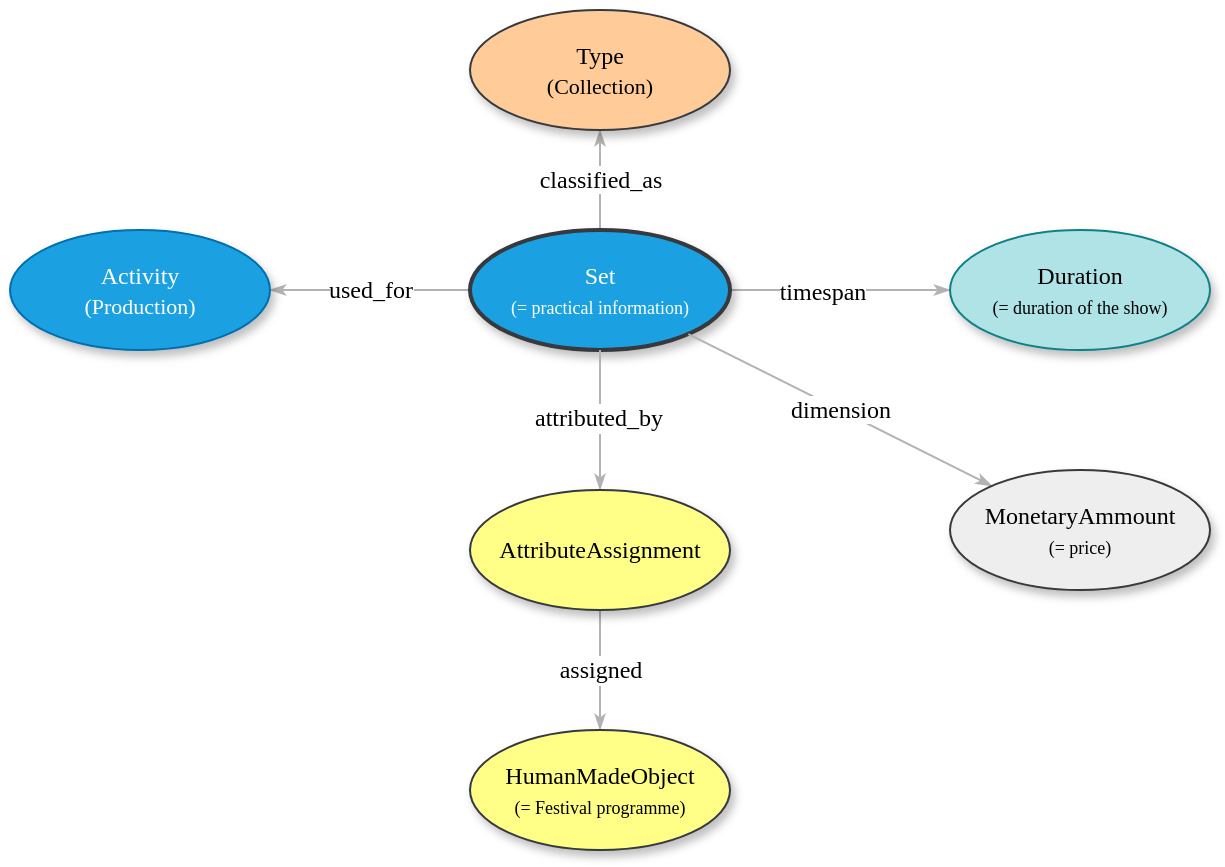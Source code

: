 <mxfile version="26.2.2">
  <diagram name="Page-1" id="42789a77-a242-8287-6e28-9cd8cfd52e62">
    <mxGraphModel dx="487" dy="859" grid="1" gridSize="10" guides="1" tooltips="1" connect="1" arrows="1" fold="1" page="1" pageScale="1" pageWidth="1100" pageHeight="850" background="none" math="0" shadow="0">
      <root>
        <mxCell id="0" />
        <mxCell id="1" parent="0" />
        <mxCell id="MPidP2AoEUwGr3oFcRoJ-1" style="edgeStyle=none;rounded=1;html=1;labelBackgroundColor=none;startArrow=none;startFill=0;startSize=5;endArrow=classicThin;endFill=1;endSize=5;jettySize=auto;orthogonalLoop=1;strokeColor=#B3B3B3;strokeWidth=1;fontFamily=Verdana;fontSize=12" parent="1" source="MPidP2AoEUwGr3oFcRoJ-5" target="MPidP2AoEUwGr3oFcRoJ-6" edge="1">
          <mxGeometry relative="1" as="geometry" />
        </mxCell>
        <mxCell id="MPidP2AoEUwGr3oFcRoJ-2" value="&lt;font face=&quot;Verdana&quot; style=&quot;font-size: 12px; background-color: rgb(255, 255, 255);&quot;&gt;timespan&lt;/font&gt;" style="edgeLabel;html=1;align=center;verticalAlign=middle;resizable=0;points=[];" parent="MPidP2AoEUwGr3oFcRoJ-1" vertex="1" connectable="0">
          <mxGeometry x="-0.16" y="-1" relative="1" as="geometry">
            <mxPoint as="offset" />
          </mxGeometry>
        </mxCell>
        <mxCell id="MPidP2AoEUwGr3oFcRoJ-3" value="&lt;span style=&quot;background-color: rgb(255, 255, 255);&quot;&gt;used_for&lt;/span&gt;" style="edgeStyle=none;rounded=1;html=1;labelBackgroundColor=none;startArrow=none;startFill=0;startSize=5;endArrow=classicThin;endFill=1;endSize=5;jettySize=auto;orthogonalLoop=1;strokeColor=#B3B3B3;strokeWidth=1;fontFamily=Verdana;fontSize=12" parent="1" source="MPidP2AoEUwGr3oFcRoJ-5" target="MPidP2AoEUwGr3oFcRoJ-8" edge="1">
          <mxGeometry relative="1" as="geometry" />
        </mxCell>
        <mxCell id="MPidP2AoEUwGr3oFcRoJ-4" value="&lt;span style=&quot;background-color: rgb(255, 255, 255);&quot;&gt;classified_as&lt;/span&gt;" style="edgeStyle=none;rounded=1;html=1;labelBackgroundColor=none;startArrow=none;startFill=0;startSize=5;endArrow=classicThin;endFill=1;endSize=5;jettySize=auto;orthogonalLoop=1;strokeColor=#B3B3B3;strokeWidth=1;fontFamily=Verdana;fontSize=12" parent="1" source="MPidP2AoEUwGr3oFcRoJ-5" target="MPidP2AoEUwGr3oFcRoJ-7" edge="1">
          <mxGeometry relative="1" as="geometry" />
        </mxCell>
        <mxCell id="MPidP2AoEUwGr3oFcRoJ-5" value="&lt;span&gt;&lt;font style=&quot;color: rgb(255, 255, 255);&quot;&gt;Set&lt;/font&gt;&lt;/span&gt;&lt;div style=&quot;color: rgb(0, 0, 0);&quot;&gt;&lt;font style=&quot;font-size: 9px; color: rgb(255, 255, 255);&quot;&gt;(= practical information&lt;/font&gt;&lt;span style=&quot;color: light-dark(rgb(255, 255, 255), rgb(18, 18, 18)); font-size: 9px; background-color: transparent;&quot;&gt;)&lt;/span&gt;&lt;/div&gt;" style="ellipse;whiteSpace=wrap;html=1;rounded=0;shadow=1;comic=0;labelBackgroundColor=none;strokeWidth=2;fontFamily=Verdana;fontSize=12;align=center;fillColor=#1ba1e2;fontColor=#ffffff;strokeColor=#36393D;" parent="1" vertex="1">
          <mxGeometry x="420" y="210" width="130" height="60" as="geometry" />
        </mxCell>
        <mxCell id="MPidP2AoEUwGr3oFcRoJ-6" value="&lt;span&gt;Duration&lt;/span&gt;&lt;div&gt;&lt;span&gt;&lt;font style=&quot;font-size: 9px;&quot;&gt;(= duration of the show)&lt;/font&gt;&lt;/span&gt;&lt;/div&gt;" style="ellipse;whiteSpace=wrap;html=1;rounded=0;shadow=1;comic=0;labelBackgroundColor=none;strokeWidth=1;fontFamily=Verdana;fontSize=12;align=center;fillColor=#b0e3e6;strokeColor=#0e8088;" parent="1" vertex="1">
          <mxGeometry x="660" y="210" width="130" height="60" as="geometry" />
        </mxCell>
        <mxCell id="MPidP2AoEUwGr3oFcRoJ-7" value="&lt;span&gt;Type&lt;/span&gt;&lt;div&gt;&lt;span&gt;&lt;font style=&quot;font-size: 11px;&quot;&gt;(Collection)&lt;/font&gt;&lt;/span&gt;&lt;/div&gt;" style="ellipse;whiteSpace=wrap;html=1;rounded=0;shadow=1;comic=0;labelBackgroundColor=none;strokeWidth=1;fontFamily=Verdana;fontSize=12;align=center;fillColor=#ffcc99;strokeColor=#36393d;" parent="1" vertex="1">
          <mxGeometry x="420" y="100" width="130" height="60" as="geometry" />
        </mxCell>
        <mxCell id="MPidP2AoEUwGr3oFcRoJ-8" value="Activity&lt;div&gt;&lt;font style=&quot;font-size: 11px;&quot;&gt;(Production)&lt;/font&gt;&lt;/div&gt;" style="ellipse;whiteSpace=wrap;html=1;rounded=0;shadow=1;comic=0;labelBackgroundColor=none;strokeWidth=1;fontFamily=Verdana;fontSize=12;align=center;rotation=0;fillColor=#1ba1e2;fontColor=#ffffff;strokeColor=#006EAF;" parent="1" vertex="1">
          <mxGeometry x="190" y="210" width="130" height="60" as="geometry" />
        </mxCell>
        <mxCell id="MPidP2AoEUwGr3oFcRoJ-9" value="&lt;span style=&quot;background-color: rgb(255, 255, 255);&quot;&gt;dimension&lt;/span&gt;" style="edgeStyle=none;rounded=1;html=1;labelBackgroundColor=none;startArrow=none;startFill=0;startSize=5;endArrow=classicThin;endFill=1;endSize=5;jettySize=auto;orthogonalLoop=1;strokeColor=#B3B3B3;strokeWidth=1;fontFamily=Verdana;fontSize=12" parent="1" source="MPidP2AoEUwGr3oFcRoJ-5" target="MPidP2AoEUwGr3oFcRoJ-10" edge="1">
          <mxGeometry relative="1" as="geometry">
            <mxPoint x="380" y="110" as="sourcePoint" />
          </mxGeometry>
        </mxCell>
        <mxCell id="MPidP2AoEUwGr3oFcRoJ-10" value="&lt;span style=&quot;color: rgb(0, 0, 0);&quot;&gt;MonetaryAmmount&lt;/span&gt;&lt;div style=&quot;color: rgb(0, 0, 0);&quot;&gt;&lt;font style=&quot;font-size: 9px;&quot;&gt;(=&amp;nbsp;&lt;/font&gt;&lt;span style=&quot;font-size: 9px; background-color: transparent;&quot;&gt;price)&lt;/span&gt;&lt;/div&gt;" style="ellipse;whiteSpace=wrap;html=1;rounded=0;shadow=1;comic=0;labelBackgroundColor=none;strokeWidth=1;fontFamily=Verdana;fontSize=12;align=center;rotation=0;fillColor=#eeeeee;strokeColor=#36393d;" parent="1" vertex="1">
          <mxGeometry x="660" y="330" width="130" height="60" as="geometry" />
        </mxCell>
        <mxCell id="MPidP2AoEUwGr3oFcRoJ-11" value="assigned" style="edgeStyle=none;rounded=1;html=1;labelBackgroundColor=#FFFFFF;startArrow=none;startFill=0;startSize=5;endArrow=classicThin;endFill=1;endSize=5;jettySize=auto;orthogonalLoop=1;strokeColor=#B3B3B3;strokeWidth=1;fontFamily=Verdana;fontSize=12" parent="1" source="MPidP2AoEUwGr3oFcRoJ-17" target="MPidP2AoEUwGr3oFcRoJ-12" edge="1">
          <mxGeometry relative="1" as="geometry">
            <mxPoint x="470" y="500" as="sourcePoint" />
          </mxGeometry>
        </mxCell>
        <mxCell id="MPidP2AoEUwGr3oFcRoJ-12" value="HumanMadeObject&lt;br&gt;&lt;div&gt;&lt;span&gt;&lt;font style=&quot;font-size: 9px;&quot;&gt;(= Festival programme)&lt;/font&gt;&lt;/span&gt;&lt;/div&gt;" style="ellipse;whiteSpace=wrap;html=1;rounded=0;shadow=1;comic=0;labelBackgroundColor=none;strokeWidth=1;fontFamily=Verdana;fontSize=12;align=center;fillColor=#ffff88;strokeColor=#36393d;" parent="1" vertex="1">
          <mxGeometry x="420" y="460" width="130" height="60" as="geometry" />
        </mxCell>
        <mxCell id="MPidP2AoEUwGr3oFcRoJ-15" value="" style="edgeStyle=none;rounded=1;html=1;labelBackgroundColor=#FFFFFF;startArrow=none;startFill=0;startSize=5;endArrow=classicThin;endFill=1;endSize=5;jettySize=auto;orthogonalLoop=1;strokeColor=#B3B3B3;strokeWidth=1;fontFamily=Verdana;fontSize=12" parent="1" source="MPidP2AoEUwGr3oFcRoJ-5" target="MPidP2AoEUwGr3oFcRoJ-17" edge="1">
          <mxGeometry relative="1" as="geometry">
            <mxPoint x="597" y="320" as="sourcePoint" />
          </mxGeometry>
        </mxCell>
        <mxCell id="MPidP2AoEUwGr3oFcRoJ-16" value="&lt;font face=&quot;Verdana&quot; style=&quot;font-size: 12px;&quot;&gt;attributed_by&lt;/font&gt;" style="edgeLabel;html=1;align=center;verticalAlign=middle;resizable=0;points=[];" parent="MPidP2AoEUwGr3oFcRoJ-15" vertex="1" connectable="0">
          <mxGeometry x="-0.041" y="-1" relative="1" as="geometry">
            <mxPoint as="offset" />
          </mxGeometry>
        </mxCell>
        <mxCell id="MPidP2AoEUwGr3oFcRoJ-17" value="&lt;div&gt;&lt;font style=&quot;&quot;&gt;AttributeAssignment&lt;/font&gt;&lt;/div&gt;" style="ellipse;whiteSpace=wrap;html=1;rounded=0;shadow=1;comic=0;labelBackgroundColor=none;strokeWidth=1;fontFamily=Verdana;fontSize=12;align=center;fillColor=#ffff88;strokeColor=#36393d;" parent="1" vertex="1">
          <mxGeometry x="420" y="340" width="130" height="60" as="geometry" />
        </mxCell>
      </root>
    </mxGraphModel>
  </diagram>
</mxfile>
